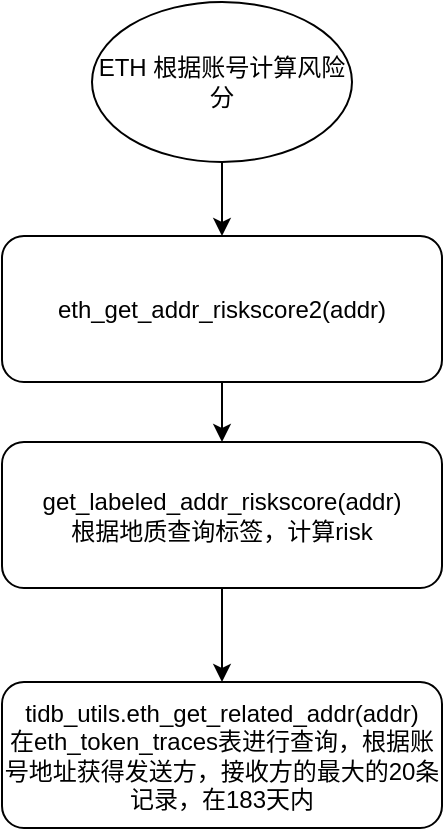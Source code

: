 <mxfile version="14.7.4" type="github">
  <diagram id="856ZvJbGQnMX7ldOnDJI" name="Page-1">
    <mxGraphModel dx="1465" dy="913" grid="1" gridSize="10" guides="1" tooltips="1" connect="1" arrows="1" fold="1" page="1" pageScale="1" pageWidth="827" pageHeight="1169" math="0" shadow="0">
      <root>
        <mxCell id="0" />
        <mxCell id="1" parent="0" />
        <mxCell id="XW7_ojzKSVhWm9udO3rs-1" value="ETH 根据账号计算风险分 " style="ellipse;whiteSpace=wrap;html=1;" vertex="1" parent="1">
          <mxGeometry x="105" y="40" width="130" height="80" as="geometry" />
        </mxCell>
        <mxCell id="XW7_ojzKSVhWm9udO3rs-2" value="eth_get_addr_riskscore2(addr)" style="rounded=1;whiteSpace=wrap;html=1;" vertex="1" parent="1">
          <mxGeometry x="60" y="157" width="220" height="73" as="geometry" />
        </mxCell>
        <mxCell id="XW7_ojzKSVhWm9udO3rs-3" value="" style="endArrow=classic;html=1;exitX=0.5;exitY=1;exitDx=0;exitDy=0;entryX=0.5;entryY=0;entryDx=0;entryDy=0;" edge="1" parent="1" source="XW7_ojzKSVhWm9udO3rs-1" target="XW7_ojzKSVhWm9udO3rs-2">
          <mxGeometry width="50" height="50" relative="1" as="geometry">
            <mxPoint x="140" y="380" as="sourcePoint" />
            <mxPoint x="160" y="160" as="targetPoint" />
          </mxGeometry>
        </mxCell>
        <mxCell id="XW7_ojzKSVhWm9udO3rs-5" value="get_labeled_addr_riskscore(addr)&lt;br&gt;根据地质查询标签，计算risk" style="rounded=1;whiteSpace=wrap;html=1;" vertex="1" parent="1">
          <mxGeometry x="60" y="260" width="220" height="73" as="geometry" />
        </mxCell>
        <mxCell id="XW7_ojzKSVhWm9udO3rs-6" value="" style="endArrow=classic;html=1;exitX=0.5;exitY=1;exitDx=0;exitDy=0;entryX=0.5;entryY=0;entryDx=0;entryDy=0;" edge="1" parent="1" source="XW7_ojzKSVhWm9udO3rs-2" target="XW7_ojzKSVhWm9udO3rs-5">
          <mxGeometry width="50" height="50" relative="1" as="geometry">
            <mxPoint x="380" y="320" as="sourcePoint" />
            <mxPoint x="430" y="270" as="targetPoint" />
          </mxGeometry>
        </mxCell>
        <mxCell id="XW7_ojzKSVhWm9udO3rs-7" value="&lt;div&gt;tidb_utils.eth_get_related_addr(addr)&lt;/div&gt;&lt;div&gt;在eth_token_traces表进行查询，根据账号地址获得发送方，接收方的最大的20条记录，在183天内&lt;br&gt;&lt;/div&gt;" style="rounded=1;whiteSpace=wrap;html=1;" vertex="1" parent="1">
          <mxGeometry x="60" y="380" width="220" height="73" as="geometry" />
        </mxCell>
        <mxCell id="XW7_ojzKSVhWm9udO3rs-8" value="" style="endArrow=classic;html=1;exitX=0.5;exitY=1;exitDx=0;exitDy=0;entryX=0.5;entryY=0;entryDx=0;entryDy=0;" edge="1" parent="1" source="XW7_ojzKSVhWm9udO3rs-5" target="XW7_ojzKSVhWm9udO3rs-7">
          <mxGeometry width="50" height="50" relative="1" as="geometry">
            <mxPoint x="410" y="430" as="sourcePoint" />
            <mxPoint x="460" y="380" as="targetPoint" />
          </mxGeometry>
        </mxCell>
      </root>
    </mxGraphModel>
  </diagram>
</mxfile>
